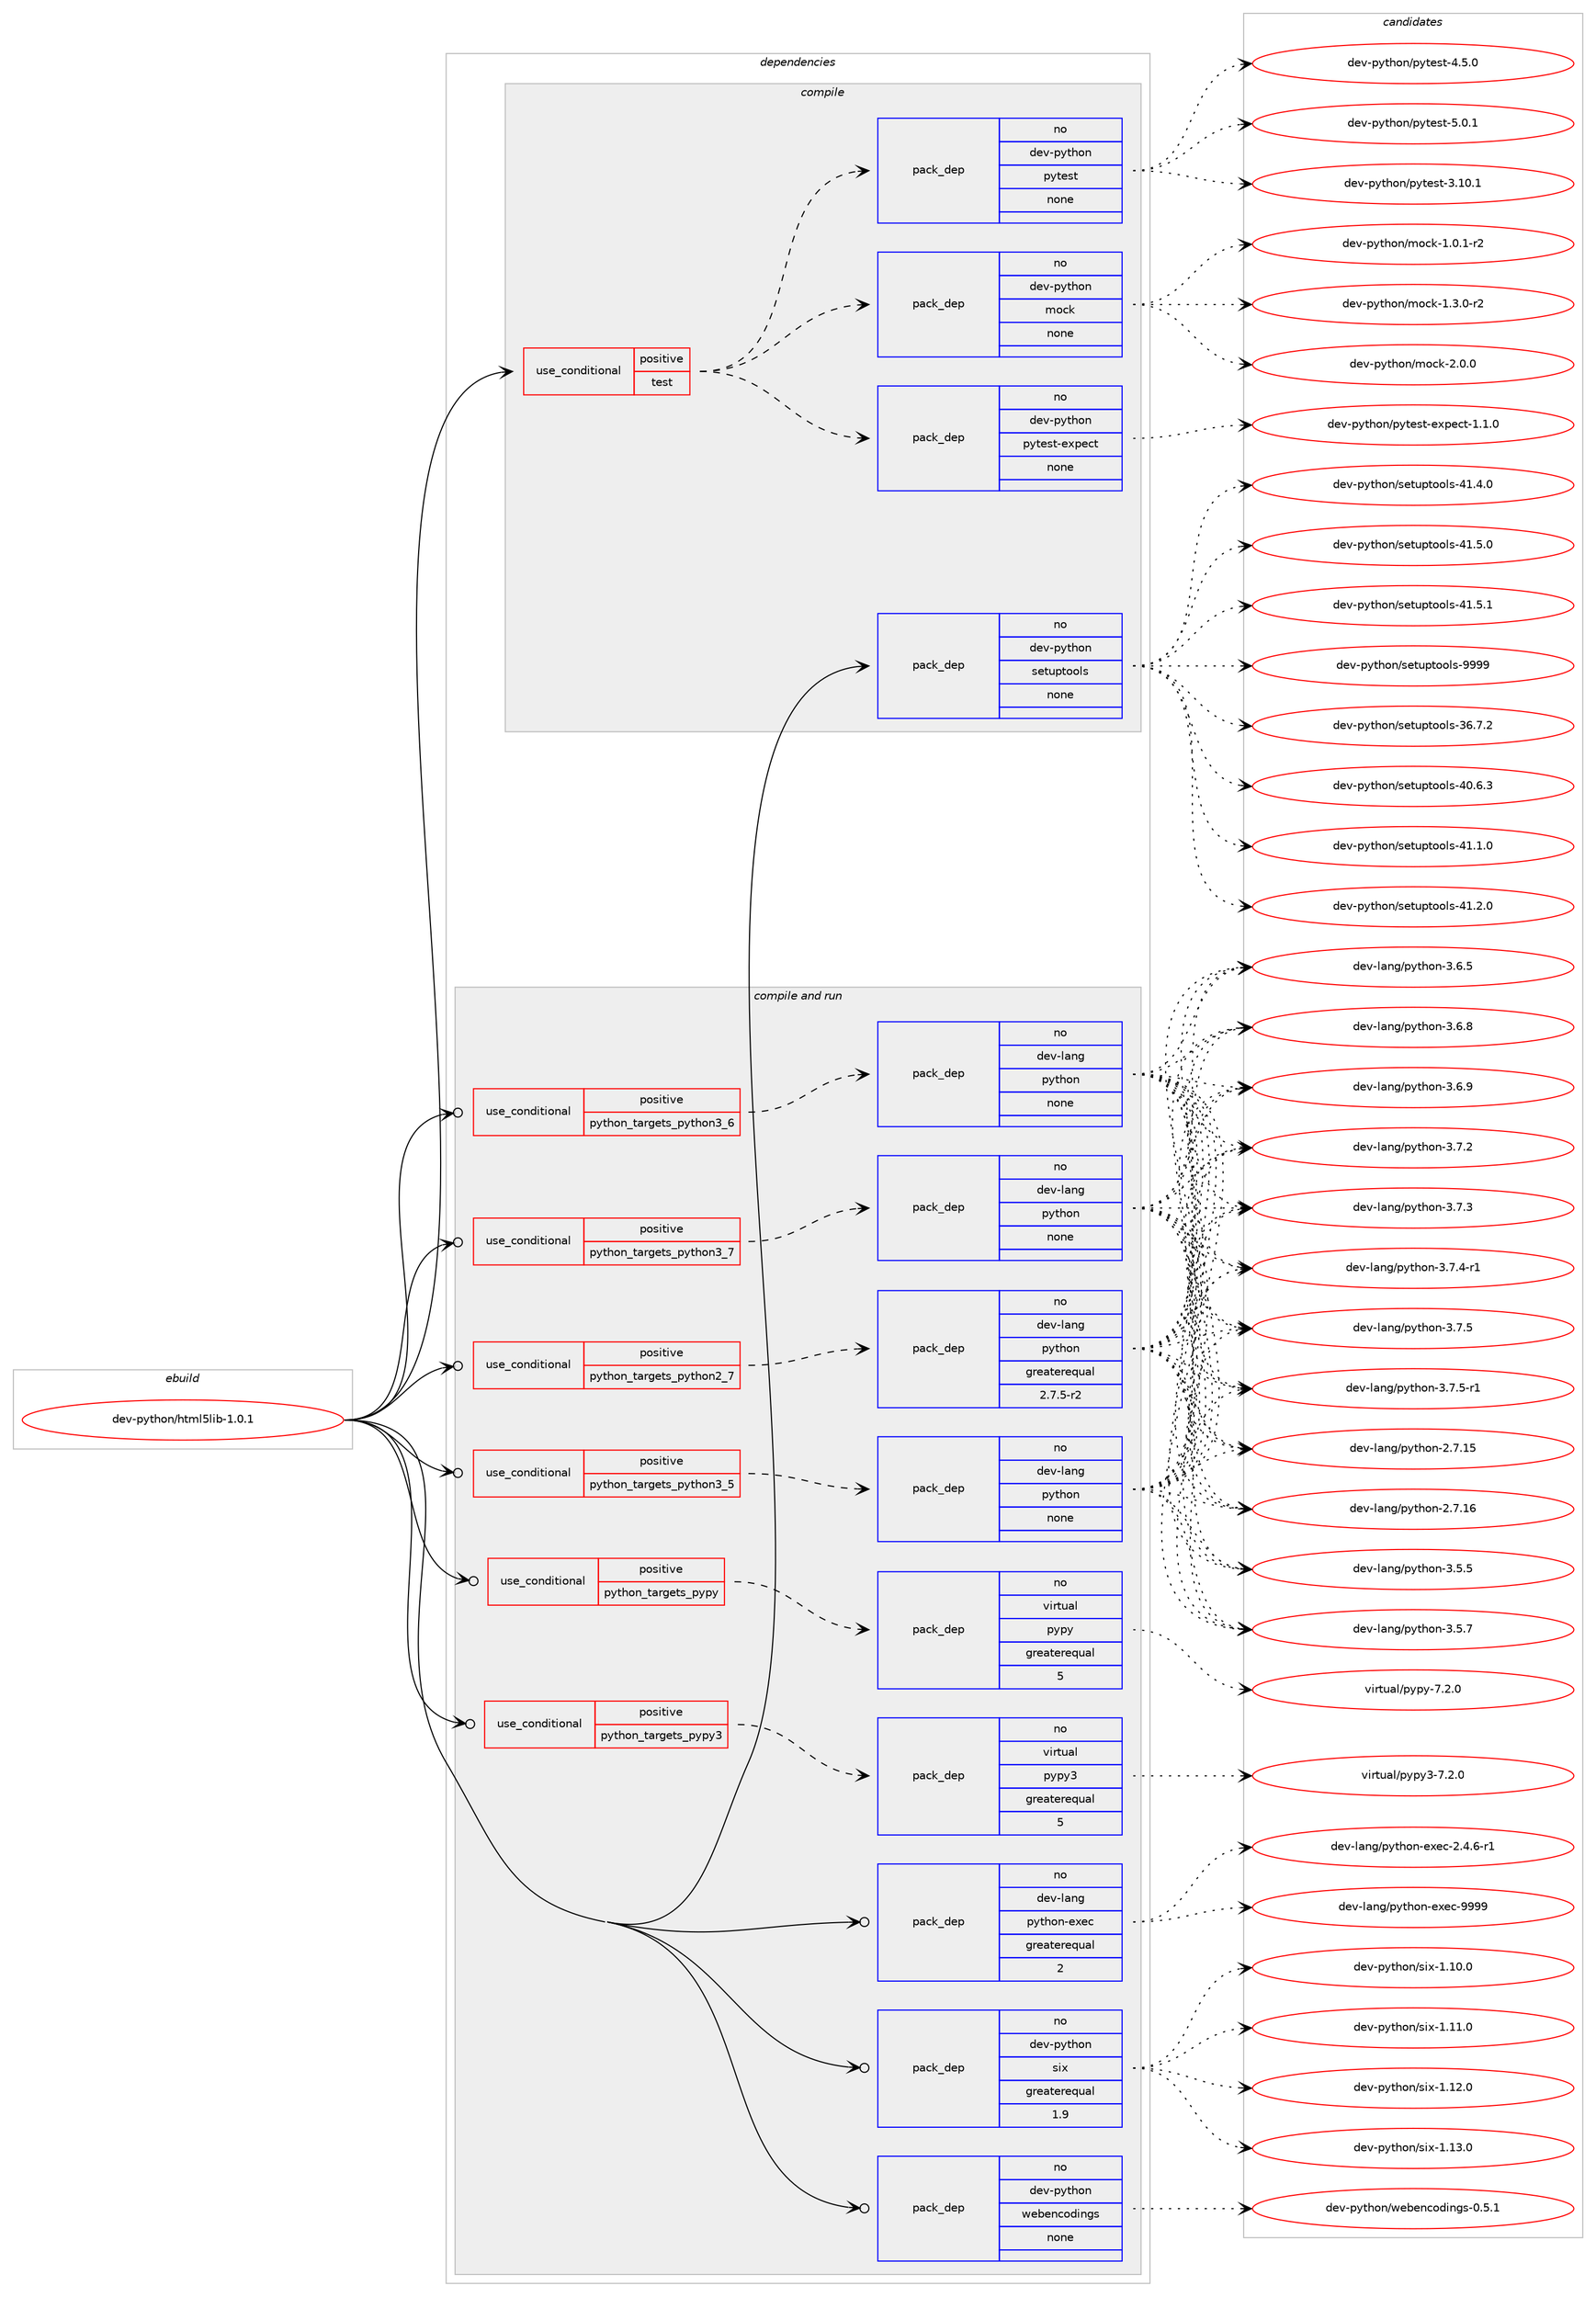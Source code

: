 digraph prolog {

# *************
# Graph options
# *************

newrank=true;
concentrate=true;
compound=true;
graph [rankdir=LR,fontname=Helvetica,fontsize=10,ranksep=1.5];#, ranksep=2.5, nodesep=0.2];
edge  [arrowhead=vee];
node  [fontname=Helvetica,fontsize=10];

# **********
# The ebuild
# **********

subgraph cluster_leftcol {
color=gray;
rank=same;
label=<<i>ebuild</i>>;
id [label="dev-python/html5lib-1.0.1", color=red, width=4, href="../dev-python/html5lib-1.0.1.svg"];
}

# ****************
# The dependencies
# ****************

subgraph cluster_midcol {
color=gray;
label=<<i>dependencies</i>>;
subgraph cluster_compile {
fillcolor="#eeeeee";
style=filled;
label=<<i>compile</i>>;
subgraph cond140533 {
dependency608569 [label=<<TABLE BORDER="0" CELLBORDER="1" CELLSPACING="0" CELLPADDING="4"><TR><TD ROWSPAN="3" CELLPADDING="10">use_conditional</TD></TR><TR><TD>positive</TD></TR><TR><TD>test</TD></TR></TABLE>>, shape=none, color=red];
subgraph pack456237 {
dependency608570 [label=<<TABLE BORDER="0" CELLBORDER="1" CELLSPACING="0" CELLPADDING="4" WIDTH="220"><TR><TD ROWSPAN="6" CELLPADDING="30">pack_dep</TD></TR><TR><TD WIDTH="110">no</TD></TR><TR><TD>dev-python</TD></TR><TR><TD>pytest</TD></TR><TR><TD>none</TD></TR><TR><TD></TD></TR></TABLE>>, shape=none, color=blue];
}
dependency608569:e -> dependency608570:w [weight=20,style="dashed",arrowhead="vee"];
subgraph pack456238 {
dependency608571 [label=<<TABLE BORDER="0" CELLBORDER="1" CELLSPACING="0" CELLPADDING="4" WIDTH="220"><TR><TD ROWSPAN="6" CELLPADDING="30">pack_dep</TD></TR><TR><TD WIDTH="110">no</TD></TR><TR><TD>dev-python</TD></TR><TR><TD>pytest-expect</TD></TR><TR><TD>none</TD></TR><TR><TD></TD></TR></TABLE>>, shape=none, color=blue];
}
dependency608569:e -> dependency608571:w [weight=20,style="dashed",arrowhead="vee"];
subgraph pack456239 {
dependency608572 [label=<<TABLE BORDER="0" CELLBORDER="1" CELLSPACING="0" CELLPADDING="4" WIDTH="220"><TR><TD ROWSPAN="6" CELLPADDING="30">pack_dep</TD></TR><TR><TD WIDTH="110">no</TD></TR><TR><TD>dev-python</TD></TR><TR><TD>mock</TD></TR><TR><TD>none</TD></TR><TR><TD></TD></TR></TABLE>>, shape=none, color=blue];
}
dependency608569:e -> dependency608572:w [weight=20,style="dashed",arrowhead="vee"];
}
id:e -> dependency608569:w [weight=20,style="solid",arrowhead="vee"];
subgraph pack456240 {
dependency608573 [label=<<TABLE BORDER="0" CELLBORDER="1" CELLSPACING="0" CELLPADDING="4" WIDTH="220"><TR><TD ROWSPAN="6" CELLPADDING="30">pack_dep</TD></TR><TR><TD WIDTH="110">no</TD></TR><TR><TD>dev-python</TD></TR><TR><TD>setuptools</TD></TR><TR><TD>none</TD></TR><TR><TD></TD></TR></TABLE>>, shape=none, color=blue];
}
id:e -> dependency608573:w [weight=20,style="solid",arrowhead="vee"];
}
subgraph cluster_compileandrun {
fillcolor="#eeeeee";
style=filled;
label=<<i>compile and run</i>>;
subgraph cond140534 {
dependency608574 [label=<<TABLE BORDER="0" CELLBORDER="1" CELLSPACING="0" CELLPADDING="4"><TR><TD ROWSPAN="3" CELLPADDING="10">use_conditional</TD></TR><TR><TD>positive</TD></TR><TR><TD>python_targets_pypy</TD></TR></TABLE>>, shape=none, color=red];
subgraph pack456241 {
dependency608575 [label=<<TABLE BORDER="0" CELLBORDER="1" CELLSPACING="0" CELLPADDING="4" WIDTH="220"><TR><TD ROWSPAN="6" CELLPADDING="30">pack_dep</TD></TR><TR><TD WIDTH="110">no</TD></TR><TR><TD>virtual</TD></TR><TR><TD>pypy</TD></TR><TR><TD>greaterequal</TD></TR><TR><TD>5</TD></TR></TABLE>>, shape=none, color=blue];
}
dependency608574:e -> dependency608575:w [weight=20,style="dashed",arrowhead="vee"];
}
id:e -> dependency608574:w [weight=20,style="solid",arrowhead="odotvee"];
subgraph cond140535 {
dependency608576 [label=<<TABLE BORDER="0" CELLBORDER="1" CELLSPACING="0" CELLPADDING="4"><TR><TD ROWSPAN="3" CELLPADDING="10">use_conditional</TD></TR><TR><TD>positive</TD></TR><TR><TD>python_targets_pypy3</TD></TR></TABLE>>, shape=none, color=red];
subgraph pack456242 {
dependency608577 [label=<<TABLE BORDER="0" CELLBORDER="1" CELLSPACING="0" CELLPADDING="4" WIDTH="220"><TR><TD ROWSPAN="6" CELLPADDING="30">pack_dep</TD></TR><TR><TD WIDTH="110">no</TD></TR><TR><TD>virtual</TD></TR><TR><TD>pypy3</TD></TR><TR><TD>greaterequal</TD></TR><TR><TD>5</TD></TR></TABLE>>, shape=none, color=blue];
}
dependency608576:e -> dependency608577:w [weight=20,style="dashed",arrowhead="vee"];
}
id:e -> dependency608576:w [weight=20,style="solid",arrowhead="odotvee"];
subgraph cond140536 {
dependency608578 [label=<<TABLE BORDER="0" CELLBORDER="1" CELLSPACING="0" CELLPADDING="4"><TR><TD ROWSPAN="3" CELLPADDING="10">use_conditional</TD></TR><TR><TD>positive</TD></TR><TR><TD>python_targets_python2_7</TD></TR></TABLE>>, shape=none, color=red];
subgraph pack456243 {
dependency608579 [label=<<TABLE BORDER="0" CELLBORDER="1" CELLSPACING="0" CELLPADDING="4" WIDTH="220"><TR><TD ROWSPAN="6" CELLPADDING="30">pack_dep</TD></TR><TR><TD WIDTH="110">no</TD></TR><TR><TD>dev-lang</TD></TR><TR><TD>python</TD></TR><TR><TD>greaterequal</TD></TR><TR><TD>2.7.5-r2</TD></TR></TABLE>>, shape=none, color=blue];
}
dependency608578:e -> dependency608579:w [weight=20,style="dashed",arrowhead="vee"];
}
id:e -> dependency608578:w [weight=20,style="solid",arrowhead="odotvee"];
subgraph cond140537 {
dependency608580 [label=<<TABLE BORDER="0" CELLBORDER="1" CELLSPACING="0" CELLPADDING="4"><TR><TD ROWSPAN="3" CELLPADDING="10">use_conditional</TD></TR><TR><TD>positive</TD></TR><TR><TD>python_targets_python3_5</TD></TR></TABLE>>, shape=none, color=red];
subgraph pack456244 {
dependency608581 [label=<<TABLE BORDER="0" CELLBORDER="1" CELLSPACING="0" CELLPADDING="4" WIDTH="220"><TR><TD ROWSPAN="6" CELLPADDING="30">pack_dep</TD></TR><TR><TD WIDTH="110">no</TD></TR><TR><TD>dev-lang</TD></TR><TR><TD>python</TD></TR><TR><TD>none</TD></TR><TR><TD></TD></TR></TABLE>>, shape=none, color=blue];
}
dependency608580:e -> dependency608581:w [weight=20,style="dashed",arrowhead="vee"];
}
id:e -> dependency608580:w [weight=20,style="solid",arrowhead="odotvee"];
subgraph cond140538 {
dependency608582 [label=<<TABLE BORDER="0" CELLBORDER="1" CELLSPACING="0" CELLPADDING="4"><TR><TD ROWSPAN="3" CELLPADDING="10">use_conditional</TD></TR><TR><TD>positive</TD></TR><TR><TD>python_targets_python3_6</TD></TR></TABLE>>, shape=none, color=red];
subgraph pack456245 {
dependency608583 [label=<<TABLE BORDER="0" CELLBORDER="1" CELLSPACING="0" CELLPADDING="4" WIDTH="220"><TR><TD ROWSPAN="6" CELLPADDING="30">pack_dep</TD></TR><TR><TD WIDTH="110">no</TD></TR><TR><TD>dev-lang</TD></TR><TR><TD>python</TD></TR><TR><TD>none</TD></TR><TR><TD></TD></TR></TABLE>>, shape=none, color=blue];
}
dependency608582:e -> dependency608583:w [weight=20,style="dashed",arrowhead="vee"];
}
id:e -> dependency608582:w [weight=20,style="solid",arrowhead="odotvee"];
subgraph cond140539 {
dependency608584 [label=<<TABLE BORDER="0" CELLBORDER="1" CELLSPACING="0" CELLPADDING="4"><TR><TD ROWSPAN="3" CELLPADDING="10">use_conditional</TD></TR><TR><TD>positive</TD></TR><TR><TD>python_targets_python3_7</TD></TR></TABLE>>, shape=none, color=red];
subgraph pack456246 {
dependency608585 [label=<<TABLE BORDER="0" CELLBORDER="1" CELLSPACING="0" CELLPADDING="4" WIDTH="220"><TR><TD ROWSPAN="6" CELLPADDING="30">pack_dep</TD></TR><TR><TD WIDTH="110">no</TD></TR><TR><TD>dev-lang</TD></TR><TR><TD>python</TD></TR><TR><TD>none</TD></TR><TR><TD></TD></TR></TABLE>>, shape=none, color=blue];
}
dependency608584:e -> dependency608585:w [weight=20,style="dashed",arrowhead="vee"];
}
id:e -> dependency608584:w [weight=20,style="solid",arrowhead="odotvee"];
subgraph pack456247 {
dependency608586 [label=<<TABLE BORDER="0" CELLBORDER="1" CELLSPACING="0" CELLPADDING="4" WIDTH="220"><TR><TD ROWSPAN="6" CELLPADDING="30">pack_dep</TD></TR><TR><TD WIDTH="110">no</TD></TR><TR><TD>dev-lang</TD></TR><TR><TD>python-exec</TD></TR><TR><TD>greaterequal</TD></TR><TR><TD>2</TD></TR></TABLE>>, shape=none, color=blue];
}
id:e -> dependency608586:w [weight=20,style="solid",arrowhead="odotvee"];
subgraph pack456248 {
dependency608587 [label=<<TABLE BORDER="0" CELLBORDER="1" CELLSPACING="0" CELLPADDING="4" WIDTH="220"><TR><TD ROWSPAN="6" CELLPADDING="30">pack_dep</TD></TR><TR><TD WIDTH="110">no</TD></TR><TR><TD>dev-python</TD></TR><TR><TD>six</TD></TR><TR><TD>greaterequal</TD></TR><TR><TD>1.9</TD></TR></TABLE>>, shape=none, color=blue];
}
id:e -> dependency608587:w [weight=20,style="solid",arrowhead="odotvee"];
subgraph pack456249 {
dependency608588 [label=<<TABLE BORDER="0" CELLBORDER="1" CELLSPACING="0" CELLPADDING="4" WIDTH="220"><TR><TD ROWSPAN="6" CELLPADDING="30">pack_dep</TD></TR><TR><TD WIDTH="110">no</TD></TR><TR><TD>dev-python</TD></TR><TR><TD>webencodings</TD></TR><TR><TD>none</TD></TR><TR><TD></TD></TR></TABLE>>, shape=none, color=blue];
}
id:e -> dependency608588:w [weight=20,style="solid",arrowhead="odotvee"];
}
subgraph cluster_run {
fillcolor="#eeeeee";
style=filled;
label=<<i>run</i>>;
}
}

# **************
# The candidates
# **************

subgraph cluster_choices {
rank=same;
color=gray;
label=<<i>candidates</i>>;

subgraph choice456237 {
color=black;
nodesep=1;
choice100101118451121211161041111104711212111610111511645514649484649 [label="dev-python/pytest-3.10.1", color=red, width=4,href="../dev-python/pytest-3.10.1.svg"];
choice1001011184511212111610411111047112121116101115116455246534648 [label="dev-python/pytest-4.5.0", color=red, width=4,href="../dev-python/pytest-4.5.0.svg"];
choice1001011184511212111610411111047112121116101115116455346484649 [label="dev-python/pytest-5.0.1", color=red, width=4,href="../dev-python/pytest-5.0.1.svg"];
dependency608570:e -> choice100101118451121211161041111104711212111610111511645514649484649:w [style=dotted,weight="100"];
dependency608570:e -> choice1001011184511212111610411111047112121116101115116455246534648:w [style=dotted,weight="100"];
dependency608570:e -> choice1001011184511212111610411111047112121116101115116455346484649:w [style=dotted,weight="100"];
}
subgraph choice456238 {
color=black;
nodesep=1;
choice10010111845112121116104111110471121211161011151164510112011210199116454946494648 [label="dev-python/pytest-expect-1.1.0", color=red, width=4,href="../dev-python/pytest-expect-1.1.0.svg"];
dependency608571:e -> choice10010111845112121116104111110471121211161011151164510112011210199116454946494648:w [style=dotted,weight="100"];
}
subgraph choice456239 {
color=black;
nodesep=1;
choice1001011184511212111610411111047109111991074549464846494511450 [label="dev-python/mock-1.0.1-r2", color=red, width=4,href="../dev-python/mock-1.0.1-r2.svg"];
choice1001011184511212111610411111047109111991074549465146484511450 [label="dev-python/mock-1.3.0-r2", color=red, width=4,href="../dev-python/mock-1.3.0-r2.svg"];
choice100101118451121211161041111104710911199107455046484648 [label="dev-python/mock-2.0.0", color=red, width=4,href="../dev-python/mock-2.0.0.svg"];
dependency608572:e -> choice1001011184511212111610411111047109111991074549464846494511450:w [style=dotted,weight="100"];
dependency608572:e -> choice1001011184511212111610411111047109111991074549465146484511450:w [style=dotted,weight="100"];
dependency608572:e -> choice100101118451121211161041111104710911199107455046484648:w [style=dotted,weight="100"];
}
subgraph choice456240 {
color=black;
nodesep=1;
choice100101118451121211161041111104711510111611711211611111110811545515446554650 [label="dev-python/setuptools-36.7.2", color=red, width=4,href="../dev-python/setuptools-36.7.2.svg"];
choice100101118451121211161041111104711510111611711211611111110811545524846544651 [label="dev-python/setuptools-40.6.3", color=red, width=4,href="../dev-python/setuptools-40.6.3.svg"];
choice100101118451121211161041111104711510111611711211611111110811545524946494648 [label="dev-python/setuptools-41.1.0", color=red, width=4,href="../dev-python/setuptools-41.1.0.svg"];
choice100101118451121211161041111104711510111611711211611111110811545524946504648 [label="dev-python/setuptools-41.2.0", color=red, width=4,href="../dev-python/setuptools-41.2.0.svg"];
choice100101118451121211161041111104711510111611711211611111110811545524946524648 [label="dev-python/setuptools-41.4.0", color=red, width=4,href="../dev-python/setuptools-41.4.0.svg"];
choice100101118451121211161041111104711510111611711211611111110811545524946534648 [label="dev-python/setuptools-41.5.0", color=red, width=4,href="../dev-python/setuptools-41.5.0.svg"];
choice100101118451121211161041111104711510111611711211611111110811545524946534649 [label="dev-python/setuptools-41.5.1", color=red, width=4,href="../dev-python/setuptools-41.5.1.svg"];
choice10010111845112121116104111110471151011161171121161111111081154557575757 [label="dev-python/setuptools-9999", color=red, width=4,href="../dev-python/setuptools-9999.svg"];
dependency608573:e -> choice100101118451121211161041111104711510111611711211611111110811545515446554650:w [style=dotted,weight="100"];
dependency608573:e -> choice100101118451121211161041111104711510111611711211611111110811545524846544651:w [style=dotted,weight="100"];
dependency608573:e -> choice100101118451121211161041111104711510111611711211611111110811545524946494648:w [style=dotted,weight="100"];
dependency608573:e -> choice100101118451121211161041111104711510111611711211611111110811545524946504648:w [style=dotted,weight="100"];
dependency608573:e -> choice100101118451121211161041111104711510111611711211611111110811545524946524648:w [style=dotted,weight="100"];
dependency608573:e -> choice100101118451121211161041111104711510111611711211611111110811545524946534648:w [style=dotted,weight="100"];
dependency608573:e -> choice100101118451121211161041111104711510111611711211611111110811545524946534649:w [style=dotted,weight="100"];
dependency608573:e -> choice10010111845112121116104111110471151011161171121161111111081154557575757:w [style=dotted,weight="100"];
}
subgraph choice456241 {
color=black;
nodesep=1;
choice1181051141161179710847112121112121455546504648 [label="virtual/pypy-7.2.0", color=red, width=4,href="../virtual/pypy-7.2.0.svg"];
dependency608575:e -> choice1181051141161179710847112121112121455546504648:w [style=dotted,weight="100"];
}
subgraph choice456242 {
color=black;
nodesep=1;
choice118105114116117971084711212111212151455546504648 [label="virtual/pypy3-7.2.0", color=red, width=4,href="../virtual/pypy3-7.2.0.svg"];
dependency608577:e -> choice118105114116117971084711212111212151455546504648:w [style=dotted,weight="100"];
}
subgraph choice456243 {
color=black;
nodesep=1;
choice10010111845108971101034711212111610411111045504655464953 [label="dev-lang/python-2.7.15", color=red, width=4,href="../dev-lang/python-2.7.15.svg"];
choice10010111845108971101034711212111610411111045504655464954 [label="dev-lang/python-2.7.16", color=red, width=4,href="../dev-lang/python-2.7.16.svg"];
choice100101118451089711010347112121116104111110455146534653 [label="dev-lang/python-3.5.5", color=red, width=4,href="../dev-lang/python-3.5.5.svg"];
choice100101118451089711010347112121116104111110455146534655 [label="dev-lang/python-3.5.7", color=red, width=4,href="../dev-lang/python-3.5.7.svg"];
choice100101118451089711010347112121116104111110455146544653 [label="dev-lang/python-3.6.5", color=red, width=4,href="../dev-lang/python-3.6.5.svg"];
choice100101118451089711010347112121116104111110455146544656 [label="dev-lang/python-3.6.8", color=red, width=4,href="../dev-lang/python-3.6.8.svg"];
choice100101118451089711010347112121116104111110455146544657 [label="dev-lang/python-3.6.9", color=red, width=4,href="../dev-lang/python-3.6.9.svg"];
choice100101118451089711010347112121116104111110455146554650 [label="dev-lang/python-3.7.2", color=red, width=4,href="../dev-lang/python-3.7.2.svg"];
choice100101118451089711010347112121116104111110455146554651 [label="dev-lang/python-3.7.3", color=red, width=4,href="../dev-lang/python-3.7.3.svg"];
choice1001011184510897110103471121211161041111104551465546524511449 [label="dev-lang/python-3.7.4-r1", color=red, width=4,href="../dev-lang/python-3.7.4-r1.svg"];
choice100101118451089711010347112121116104111110455146554653 [label="dev-lang/python-3.7.5", color=red, width=4,href="../dev-lang/python-3.7.5.svg"];
choice1001011184510897110103471121211161041111104551465546534511449 [label="dev-lang/python-3.7.5-r1", color=red, width=4,href="../dev-lang/python-3.7.5-r1.svg"];
dependency608579:e -> choice10010111845108971101034711212111610411111045504655464953:w [style=dotted,weight="100"];
dependency608579:e -> choice10010111845108971101034711212111610411111045504655464954:w [style=dotted,weight="100"];
dependency608579:e -> choice100101118451089711010347112121116104111110455146534653:w [style=dotted,weight="100"];
dependency608579:e -> choice100101118451089711010347112121116104111110455146534655:w [style=dotted,weight="100"];
dependency608579:e -> choice100101118451089711010347112121116104111110455146544653:w [style=dotted,weight="100"];
dependency608579:e -> choice100101118451089711010347112121116104111110455146544656:w [style=dotted,weight="100"];
dependency608579:e -> choice100101118451089711010347112121116104111110455146544657:w [style=dotted,weight="100"];
dependency608579:e -> choice100101118451089711010347112121116104111110455146554650:w [style=dotted,weight="100"];
dependency608579:e -> choice100101118451089711010347112121116104111110455146554651:w [style=dotted,weight="100"];
dependency608579:e -> choice1001011184510897110103471121211161041111104551465546524511449:w [style=dotted,weight="100"];
dependency608579:e -> choice100101118451089711010347112121116104111110455146554653:w [style=dotted,weight="100"];
dependency608579:e -> choice1001011184510897110103471121211161041111104551465546534511449:w [style=dotted,weight="100"];
}
subgraph choice456244 {
color=black;
nodesep=1;
choice10010111845108971101034711212111610411111045504655464953 [label="dev-lang/python-2.7.15", color=red, width=4,href="../dev-lang/python-2.7.15.svg"];
choice10010111845108971101034711212111610411111045504655464954 [label="dev-lang/python-2.7.16", color=red, width=4,href="../dev-lang/python-2.7.16.svg"];
choice100101118451089711010347112121116104111110455146534653 [label="dev-lang/python-3.5.5", color=red, width=4,href="../dev-lang/python-3.5.5.svg"];
choice100101118451089711010347112121116104111110455146534655 [label="dev-lang/python-3.5.7", color=red, width=4,href="../dev-lang/python-3.5.7.svg"];
choice100101118451089711010347112121116104111110455146544653 [label="dev-lang/python-3.6.5", color=red, width=4,href="../dev-lang/python-3.6.5.svg"];
choice100101118451089711010347112121116104111110455146544656 [label="dev-lang/python-3.6.8", color=red, width=4,href="../dev-lang/python-3.6.8.svg"];
choice100101118451089711010347112121116104111110455146544657 [label="dev-lang/python-3.6.9", color=red, width=4,href="../dev-lang/python-3.6.9.svg"];
choice100101118451089711010347112121116104111110455146554650 [label="dev-lang/python-3.7.2", color=red, width=4,href="../dev-lang/python-3.7.2.svg"];
choice100101118451089711010347112121116104111110455146554651 [label="dev-lang/python-3.7.3", color=red, width=4,href="../dev-lang/python-3.7.3.svg"];
choice1001011184510897110103471121211161041111104551465546524511449 [label="dev-lang/python-3.7.4-r1", color=red, width=4,href="../dev-lang/python-3.7.4-r1.svg"];
choice100101118451089711010347112121116104111110455146554653 [label="dev-lang/python-3.7.5", color=red, width=4,href="../dev-lang/python-3.7.5.svg"];
choice1001011184510897110103471121211161041111104551465546534511449 [label="dev-lang/python-3.7.5-r1", color=red, width=4,href="../dev-lang/python-3.7.5-r1.svg"];
dependency608581:e -> choice10010111845108971101034711212111610411111045504655464953:w [style=dotted,weight="100"];
dependency608581:e -> choice10010111845108971101034711212111610411111045504655464954:w [style=dotted,weight="100"];
dependency608581:e -> choice100101118451089711010347112121116104111110455146534653:w [style=dotted,weight="100"];
dependency608581:e -> choice100101118451089711010347112121116104111110455146534655:w [style=dotted,weight="100"];
dependency608581:e -> choice100101118451089711010347112121116104111110455146544653:w [style=dotted,weight="100"];
dependency608581:e -> choice100101118451089711010347112121116104111110455146544656:w [style=dotted,weight="100"];
dependency608581:e -> choice100101118451089711010347112121116104111110455146544657:w [style=dotted,weight="100"];
dependency608581:e -> choice100101118451089711010347112121116104111110455146554650:w [style=dotted,weight="100"];
dependency608581:e -> choice100101118451089711010347112121116104111110455146554651:w [style=dotted,weight="100"];
dependency608581:e -> choice1001011184510897110103471121211161041111104551465546524511449:w [style=dotted,weight="100"];
dependency608581:e -> choice100101118451089711010347112121116104111110455146554653:w [style=dotted,weight="100"];
dependency608581:e -> choice1001011184510897110103471121211161041111104551465546534511449:w [style=dotted,weight="100"];
}
subgraph choice456245 {
color=black;
nodesep=1;
choice10010111845108971101034711212111610411111045504655464953 [label="dev-lang/python-2.7.15", color=red, width=4,href="../dev-lang/python-2.7.15.svg"];
choice10010111845108971101034711212111610411111045504655464954 [label="dev-lang/python-2.7.16", color=red, width=4,href="../dev-lang/python-2.7.16.svg"];
choice100101118451089711010347112121116104111110455146534653 [label="dev-lang/python-3.5.5", color=red, width=4,href="../dev-lang/python-3.5.5.svg"];
choice100101118451089711010347112121116104111110455146534655 [label="dev-lang/python-3.5.7", color=red, width=4,href="../dev-lang/python-3.5.7.svg"];
choice100101118451089711010347112121116104111110455146544653 [label="dev-lang/python-3.6.5", color=red, width=4,href="../dev-lang/python-3.6.5.svg"];
choice100101118451089711010347112121116104111110455146544656 [label="dev-lang/python-3.6.8", color=red, width=4,href="../dev-lang/python-3.6.8.svg"];
choice100101118451089711010347112121116104111110455146544657 [label="dev-lang/python-3.6.9", color=red, width=4,href="../dev-lang/python-3.6.9.svg"];
choice100101118451089711010347112121116104111110455146554650 [label="dev-lang/python-3.7.2", color=red, width=4,href="../dev-lang/python-3.7.2.svg"];
choice100101118451089711010347112121116104111110455146554651 [label="dev-lang/python-3.7.3", color=red, width=4,href="../dev-lang/python-3.7.3.svg"];
choice1001011184510897110103471121211161041111104551465546524511449 [label="dev-lang/python-3.7.4-r1", color=red, width=4,href="../dev-lang/python-3.7.4-r1.svg"];
choice100101118451089711010347112121116104111110455146554653 [label="dev-lang/python-3.7.5", color=red, width=4,href="../dev-lang/python-3.7.5.svg"];
choice1001011184510897110103471121211161041111104551465546534511449 [label="dev-lang/python-3.7.5-r1", color=red, width=4,href="../dev-lang/python-3.7.5-r1.svg"];
dependency608583:e -> choice10010111845108971101034711212111610411111045504655464953:w [style=dotted,weight="100"];
dependency608583:e -> choice10010111845108971101034711212111610411111045504655464954:w [style=dotted,weight="100"];
dependency608583:e -> choice100101118451089711010347112121116104111110455146534653:w [style=dotted,weight="100"];
dependency608583:e -> choice100101118451089711010347112121116104111110455146534655:w [style=dotted,weight="100"];
dependency608583:e -> choice100101118451089711010347112121116104111110455146544653:w [style=dotted,weight="100"];
dependency608583:e -> choice100101118451089711010347112121116104111110455146544656:w [style=dotted,weight="100"];
dependency608583:e -> choice100101118451089711010347112121116104111110455146544657:w [style=dotted,weight="100"];
dependency608583:e -> choice100101118451089711010347112121116104111110455146554650:w [style=dotted,weight="100"];
dependency608583:e -> choice100101118451089711010347112121116104111110455146554651:w [style=dotted,weight="100"];
dependency608583:e -> choice1001011184510897110103471121211161041111104551465546524511449:w [style=dotted,weight="100"];
dependency608583:e -> choice100101118451089711010347112121116104111110455146554653:w [style=dotted,weight="100"];
dependency608583:e -> choice1001011184510897110103471121211161041111104551465546534511449:w [style=dotted,weight="100"];
}
subgraph choice456246 {
color=black;
nodesep=1;
choice10010111845108971101034711212111610411111045504655464953 [label="dev-lang/python-2.7.15", color=red, width=4,href="../dev-lang/python-2.7.15.svg"];
choice10010111845108971101034711212111610411111045504655464954 [label="dev-lang/python-2.7.16", color=red, width=4,href="../dev-lang/python-2.7.16.svg"];
choice100101118451089711010347112121116104111110455146534653 [label="dev-lang/python-3.5.5", color=red, width=4,href="../dev-lang/python-3.5.5.svg"];
choice100101118451089711010347112121116104111110455146534655 [label="dev-lang/python-3.5.7", color=red, width=4,href="../dev-lang/python-3.5.7.svg"];
choice100101118451089711010347112121116104111110455146544653 [label="dev-lang/python-3.6.5", color=red, width=4,href="../dev-lang/python-3.6.5.svg"];
choice100101118451089711010347112121116104111110455146544656 [label="dev-lang/python-3.6.8", color=red, width=4,href="../dev-lang/python-3.6.8.svg"];
choice100101118451089711010347112121116104111110455146544657 [label="dev-lang/python-3.6.9", color=red, width=4,href="../dev-lang/python-3.6.9.svg"];
choice100101118451089711010347112121116104111110455146554650 [label="dev-lang/python-3.7.2", color=red, width=4,href="../dev-lang/python-3.7.2.svg"];
choice100101118451089711010347112121116104111110455146554651 [label="dev-lang/python-3.7.3", color=red, width=4,href="../dev-lang/python-3.7.3.svg"];
choice1001011184510897110103471121211161041111104551465546524511449 [label="dev-lang/python-3.7.4-r1", color=red, width=4,href="../dev-lang/python-3.7.4-r1.svg"];
choice100101118451089711010347112121116104111110455146554653 [label="dev-lang/python-3.7.5", color=red, width=4,href="../dev-lang/python-3.7.5.svg"];
choice1001011184510897110103471121211161041111104551465546534511449 [label="dev-lang/python-3.7.5-r1", color=red, width=4,href="../dev-lang/python-3.7.5-r1.svg"];
dependency608585:e -> choice10010111845108971101034711212111610411111045504655464953:w [style=dotted,weight="100"];
dependency608585:e -> choice10010111845108971101034711212111610411111045504655464954:w [style=dotted,weight="100"];
dependency608585:e -> choice100101118451089711010347112121116104111110455146534653:w [style=dotted,weight="100"];
dependency608585:e -> choice100101118451089711010347112121116104111110455146534655:w [style=dotted,weight="100"];
dependency608585:e -> choice100101118451089711010347112121116104111110455146544653:w [style=dotted,weight="100"];
dependency608585:e -> choice100101118451089711010347112121116104111110455146544656:w [style=dotted,weight="100"];
dependency608585:e -> choice100101118451089711010347112121116104111110455146544657:w [style=dotted,weight="100"];
dependency608585:e -> choice100101118451089711010347112121116104111110455146554650:w [style=dotted,weight="100"];
dependency608585:e -> choice100101118451089711010347112121116104111110455146554651:w [style=dotted,weight="100"];
dependency608585:e -> choice1001011184510897110103471121211161041111104551465546524511449:w [style=dotted,weight="100"];
dependency608585:e -> choice100101118451089711010347112121116104111110455146554653:w [style=dotted,weight="100"];
dependency608585:e -> choice1001011184510897110103471121211161041111104551465546534511449:w [style=dotted,weight="100"];
}
subgraph choice456247 {
color=black;
nodesep=1;
choice10010111845108971101034711212111610411111045101120101994550465246544511449 [label="dev-lang/python-exec-2.4.6-r1", color=red, width=4,href="../dev-lang/python-exec-2.4.6-r1.svg"];
choice10010111845108971101034711212111610411111045101120101994557575757 [label="dev-lang/python-exec-9999", color=red, width=4,href="../dev-lang/python-exec-9999.svg"];
dependency608586:e -> choice10010111845108971101034711212111610411111045101120101994550465246544511449:w [style=dotted,weight="100"];
dependency608586:e -> choice10010111845108971101034711212111610411111045101120101994557575757:w [style=dotted,weight="100"];
}
subgraph choice456248 {
color=black;
nodesep=1;
choice100101118451121211161041111104711510512045494649484648 [label="dev-python/six-1.10.0", color=red, width=4,href="../dev-python/six-1.10.0.svg"];
choice100101118451121211161041111104711510512045494649494648 [label="dev-python/six-1.11.0", color=red, width=4,href="../dev-python/six-1.11.0.svg"];
choice100101118451121211161041111104711510512045494649504648 [label="dev-python/six-1.12.0", color=red, width=4,href="../dev-python/six-1.12.0.svg"];
choice100101118451121211161041111104711510512045494649514648 [label="dev-python/six-1.13.0", color=red, width=4,href="../dev-python/six-1.13.0.svg"];
dependency608587:e -> choice100101118451121211161041111104711510512045494649484648:w [style=dotted,weight="100"];
dependency608587:e -> choice100101118451121211161041111104711510512045494649494648:w [style=dotted,weight="100"];
dependency608587:e -> choice100101118451121211161041111104711510512045494649504648:w [style=dotted,weight="100"];
dependency608587:e -> choice100101118451121211161041111104711510512045494649514648:w [style=dotted,weight="100"];
}
subgraph choice456249 {
color=black;
nodesep=1;
choice10010111845112121116104111110471191019810111099111100105110103115454846534649 [label="dev-python/webencodings-0.5.1", color=red, width=4,href="../dev-python/webencodings-0.5.1.svg"];
dependency608588:e -> choice10010111845112121116104111110471191019810111099111100105110103115454846534649:w [style=dotted,weight="100"];
}
}

}
